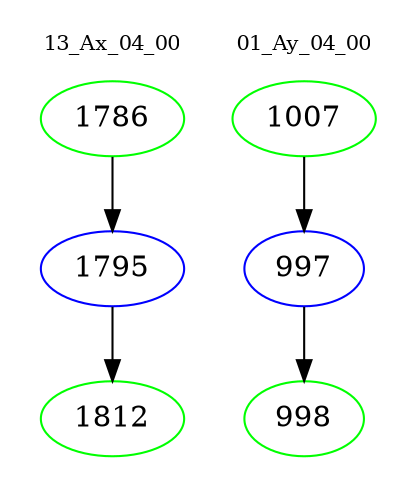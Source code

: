 digraph{
subgraph cluster_0 {
color = white
label = "13_Ax_04_00";
fontsize=10;
T0_1786 [label="1786", color="green"]
T0_1786 -> T0_1795 [color="black"]
T0_1795 [label="1795", color="blue"]
T0_1795 -> T0_1812 [color="black"]
T0_1812 [label="1812", color="green"]
}
subgraph cluster_1 {
color = white
label = "01_Ay_04_00";
fontsize=10;
T1_1007 [label="1007", color="green"]
T1_1007 -> T1_997 [color="black"]
T1_997 [label="997", color="blue"]
T1_997 -> T1_998 [color="black"]
T1_998 [label="998", color="green"]
}
}
